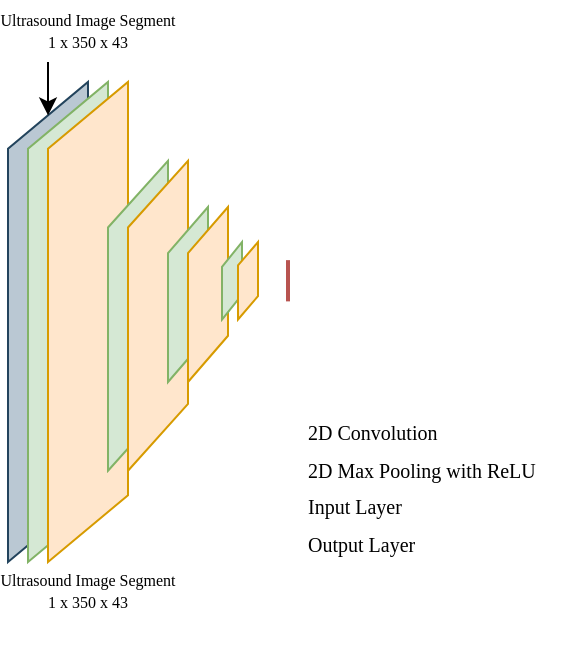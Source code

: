 <mxfile version="22.1.5" type="github">
  <diagram name="Page-1" id="f-5v2sI5h4t3cFkbrv8b">
    <mxGraphModel dx="363" dy="187" grid="1" gridSize="10" guides="1" tooltips="1" connect="1" arrows="1" fold="1" page="1" pageScale="1" pageWidth="850" pageHeight="1100" math="0" shadow="0">
      <root>
        <mxCell id="0" />
        <mxCell id="1" parent="0" />
        <mxCell id="Wa3p7uX86l7QjgIijev7-48" value="" style="verticalLabelPosition=bottom;verticalAlign=top;html=1;shape=mxgraph.infographic.parallelogram;dx=16.69;fillColor=#bac8d3;strokeColor=#23445d;flipH=0;flipV=1;direction=south;" vertex="1" parent="1">
          <mxGeometry x="160" y="40" width="40" height="240" as="geometry" />
        </mxCell>
        <mxCell id="Wa3p7uX86l7QjgIijev7-49" value="" style="verticalLabelPosition=bottom;verticalAlign=top;html=1;shape=mxgraph.infographic.parallelogram;dx=16.69;fillColor=#d5e8d4;strokeColor=#82b366;flipH=0;flipV=1;direction=south;" vertex="1" parent="1">
          <mxGeometry x="170" y="40" width="40" height="240" as="geometry" />
        </mxCell>
        <mxCell id="Wa3p7uX86l7QjgIijev7-50" value="" style="verticalLabelPosition=bottom;verticalAlign=top;html=1;shape=mxgraph.infographic.parallelogram;dx=16.69;fillColor=#ffe6cc;strokeColor=#d79b00;flipH=0;flipV=1;direction=south;" vertex="1" parent="1">
          <mxGeometry x="180" y="40" width="40" height="240" as="geometry" />
        </mxCell>
        <mxCell id="Wa3p7uX86l7QjgIijev7-52" value="" style="verticalLabelPosition=bottom;verticalAlign=top;html=1;shape=mxgraph.infographic.parallelogram;dx=16.69;fillColor=#d5e8d4;strokeColor=#82b366;flipH=0;flipV=1;direction=south;" vertex="1" parent="1">
          <mxGeometry x="210" y="79.37" width="30" height="155" as="geometry" />
        </mxCell>
        <mxCell id="Wa3p7uX86l7QjgIijev7-54" value="" style="verticalLabelPosition=bottom;verticalAlign=top;html=1;shape=mxgraph.infographic.parallelogram;dx=16.69;fillColor=#ffe6cc;strokeColor=#d79b00;flipH=0;flipV=1;direction=south;" vertex="1" parent="1">
          <mxGeometry x="220" y="79.37" width="30" height="155" as="geometry" />
        </mxCell>
        <mxCell id="Wa3p7uX86l7QjgIijev7-63" value="" style="verticalLabelPosition=bottom;verticalAlign=top;html=1;shape=mxgraph.infographic.parallelogram;dx=11.56;fillColor=#d5e8d4;strokeColor=#82b366;flipH=0;flipV=1;direction=south;" vertex="1" parent="1">
          <mxGeometry x="240" y="102.49" width="20" height="87.51" as="geometry" />
        </mxCell>
        <mxCell id="Wa3p7uX86l7QjgIijev7-69" value="" style="verticalLabelPosition=bottom;verticalAlign=top;html=1;shape=mxgraph.infographic.parallelogram;dx=11.56;fillColor=#ffe6cc;strokeColor=#d79b00;flipH=0;flipV=1;direction=south;" vertex="1" parent="1">
          <mxGeometry x="250" y="102.49" width="20" height="87.51" as="geometry" />
        </mxCell>
        <mxCell id="Wa3p7uX86l7QjgIijev7-66" value="" style="verticalLabelPosition=bottom;verticalAlign=top;html=1;shape=mxgraph.infographic.parallelogram;dx=6.24;fillColor=#d5e8d4;strokeColor=#82b366;flipH=0;flipV=1;direction=south;" vertex="1" parent="1">
          <mxGeometry x="267" y="120" width="10" height="38.76" as="geometry" />
        </mxCell>
        <mxCell id="Wa3p7uX86l7QjgIijev7-67" value="" style="verticalLabelPosition=bottom;verticalAlign=top;html=1;shape=mxgraph.infographic.parallelogram;dx=5.86;fillColor=#ffe6cc;strokeColor=#d79b00;flipH=0;flipV=1;direction=south;" vertex="1" parent="1">
          <mxGeometry x="275" y="120" width="10" height="38.76" as="geometry" />
        </mxCell>
        <mxCell id="Wa3p7uX86l7QjgIijev7-70" value="" style="endArrow=none;html=1;rounded=0;fillColor=#f8cecc;strokeColor=#b85450;strokeWidth=2;shadow=0;" edge="1" parent="1">
          <mxGeometry width="50" height="50" relative="1" as="geometry">
            <mxPoint x="300" y="149.69" as="sourcePoint" />
            <mxPoint x="300" y="129.07" as="targetPoint" />
          </mxGeometry>
        </mxCell>
        <mxCell id="Wa3p7uX86l7QjgIijev7-71" value="&lt;h1 style=&quot;font-size: 10px;&quot;&gt;&lt;span data-darkreader-inline-color=&quot;&quot; data-darkreader-inline-bgcolor=&quot;&quot; style=&quot;font-family: DQD_PXNZRMz7GEKOn7Fx; background-color: initial; color: rgb(0, 0, 0); font-weight: normal; --darkreader-inline-bgcolor: initial; --darkreader-inline-color: #bab8b6; font-size: 10px;&quot;&gt;&lt;font style=&quot;font-size: 10px;&quot;&gt;2D Convolution&lt;/font&gt;&lt;/span&gt;&lt;/h1&gt;&lt;h1 style=&quot;font-size: 10px;&quot;&gt;&lt;span data-darkreader-inline-color=&quot;&quot; data-darkreader-inline-bgcolor=&quot;&quot; style=&quot;font-family: DQD_PXNZRMz7GEKOn7Fx; background-color: initial; color: rgb(0, 0, 0); font-weight: normal; --darkreader-inline-bgcolor: initial; --darkreader-inline-color: #bab8b6; font-size: 10px;&quot;&gt;&lt;font style=&quot;font-size: 10px;&quot;&gt;2D Max Pooling with ReLU&lt;/font&gt;&lt;/span&gt;&lt;/h1&gt;&lt;h1 style=&quot;font-size: 10px;&quot;&gt;&lt;font style=&quot;font-size: 10px;&quot; face=&quot;DQD_PXNZRMz7GEKOn7Fx&quot;&gt;&lt;span style=&quot;font-weight: 400; font-size: 10px;&quot;&gt;Input Layer&lt;/span&gt;&lt;/font&gt;&lt;/h1&gt;&lt;div style=&quot;font-size: 10px;&quot;&gt;&lt;font style=&quot;font-size: 10px;&quot; face=&quot;DQD_PXNZRMz7GEKOn7Fx&quot;&gt;&lt;span style=&quot;font-weight: 400; font-size: 10px;&quot;&gt;Output Layer&lt;/span&gt;&lt;/font&gt;&lt;/div&gt;" style="text;html=1;strokeColor=none;fillColor=none;spacing=0;spacingTop=0;whiteSpace=wrap;overflow=hidden;rounded=0;verticalAlign=middle;fontSize=10;" vertex="1" parent="1">
          <mxGeometry x="310" y="200" width="130" height="80" as="geometry" />
        </mxCell>
        <mxCell id="Wa3p7uX86l7QjgIijev7-73" value="&lt;p style=&quot;line-height: 40%; font-size: 8px;&quot;&gt;&lt;span data-darkreader-inline-color=&quot;&quot; data-darkreader-inline-bgcolor=&quot;&quot; style=&quot;background-color: initial; color: rgb(0, 0, 0); font-family: &amp;quot;Times New Roman&amp;quot;; --darkreader-inline-bgcolor: initial; --darkreader-inline-color: #bab8b6;&quot;&gt;Ultrasound&amp;nbsp;&lt;/span&gt;&lt;span data-darkreader-inline-color=&quot;&quot; data-darkreader-inline-bgcolor=&quot;&quot; style=&quot;background-color: initial; color: rgb(0, 0, 0); font-family: &amp;quot;Times New Roman&amp;quot;; --darkreader-inline-bgcolor: initial; --darkreader-inline-color: #bab8b6;&quot;&gt;Image&amp;nbsp;&lt;/span&gt;&lt;span data-darkreader-inline-color=&quot;&quot; data-darkreader-inline-bgcolor=&quot;&quot; style=&quot;background-color: initial; color: rgb(0, 0, 0); font-family: &amp;quot;Times New Roman&amp;quot;; --darkreader-inline-bgcolor: initial; --darkreader-inline-color: #bab8b6;&quot;&gt;Segment&lt;/span&gt;&lt;/p&gt;&lt;p style=&quot;line-height: 40%; font-size: 8px;&quot;&gt;&lt;span data-darkreader-inline-color=&quot;&quot; data-darkreader-inline-bgcolor=&quot;&quot; style=&quot;background-color: initial; color: rgb(0, 0, 0); font-family: &amp;quot;Times New Roman&amp;quot;; --darkreader-inline-bgcolor: initial; --darkreader-inline-color: #bab8b6;&quot;&gt;1 x 350 x 43&lt;/span&gt;&lt;br&gt;&lt;/p&gt;&lt;p style=&quot;line-height: 40%; font-size: 8px;&quot;&gt;&lt;span data-darkreader-inline-color=&quot;&quot; data-darkreader-inline-bgcolor=&quot;&quot; style=&quot;background-color: initial; color: rgb(0, 0, 0); font-family: &amp;quot;Times New Roman&amp;quot;; --darkreader-inline-bgcolor: initial; --darkreader-inline-color: #bab8b6;&quot;&gt;&lt;br&gt;&lt;/span&gt;&lt;/p&gt;" style="text;html=1;strokeColor=none;fillColor=none;align=center;verticalAlign=middle;whiteSpace=wrap;rounded=0;spacing=0;fontSize=8;" vertex="1" parent="1">
          <mxGeometry x="160" y="10" width="80" height="20" as="geometry" />
        </mxCell>
        <mxCell id="Wa3p7uX86l7QjgIijev7-76" value="" style="endArrow=classic;html=1;rounded=0;exitX=0.25;exitY=1;exitDx=0;exitDy=0;entryX=0;entryY=0.5;entryDx=223.31;entryDy=0;entryPerimeter=0;" edge="1" parent="1" source="Wa3p7uX86l7QjgIijev7-73" target="Wa3p7uX86l7QjgIijev7-48">
          <mxGeometry width="50" height="50" relative="1" as="geometry">
            <mxPoint x="170" y="70" as="sourcePoint" />
            <mxPoint x="220" y="20" as="targetPoint" />
          </mxGeometry>
        </mxCell>
        <mxCell id="Wa3p7uX86l7QjgIijev7-78" value="&lt;p style=&quot;line-height: 40%; font-size: 8px;&quot;&gt;&lt;span data-darkreader-inline-color=&quot;&quot; data-darkreader-inline-bgcolor=&quot;&quot; style=&quot;background-color: initial; color: rgb(0, 0, 0); font-family: &amp;quot;Times New Roman&amp;quot;; --darkreader-inline-bgcolor: initial; --darkreader-inline-color: #bab8b6;&quot;&gt;Ultrasound&amp;nbsp;&lt;/span&gt;&lt;span data-darkreader-inline-color=&quot;&quot; data-darkreader-inline-bgcolor=&quot;&quot; style=&quot;background-color: initial; color: rgb(0, 0, 0); font-family: &amp;quot;Times New Roman&amp;quot;; --darkreader-inline-bgcolor: initial; --darkreader-inline-color: #bab8b6;&quot;&gt;Image&amp;nbsp;&lt;/span&gt;&lt;span data-darkreader-inline-color=&quot;&quot; data-darkreader-inline-bgcolor=&quot;&quot; style=&quot;background-color: initial; color: rgb(0, 0, 0); font-family: &amp;quot;Times New Roman&amp;quot;; --darkreader-inline-bgcolor: initial; --darkreader-inline-color: #bab8b6;&quot;&gt;Segment&lt;/span&gt;&lt;/p&gt;&lt;p style=&quot;line-height: 40%; font-size: 8px;&quot;&gt;&lt;span data-darkreader-inline-color=&quot;&quot; data-darkreader-inline-bgcolor=&quot;&quot; style=&quot;background-color: initial; color: rgb(0, 0, 0); font-family: &amp;quot;Times New Roman&amp;quot;; --darkreader-inline-bgcolor: initial; --darkreader-inline-color: #bab8b6;&quot;&gt;1 x 350 x 43&lt;/span&gt;&lt;br&gt;&lt;/p&gt;&lt;p style=&quot;line-height: 40%; font-size: 8px;&quot;&gt;&lt;span data-darkreader-inline-color=&quot;&quot; data-darkreader-inline-bgcolor=&quot;&quot; style=&quot;background-color: initial; color: rgb(0, 0, 0); font-family: &amp;quot;Times New Roman&amp;quot;; --darkreader-inline-bgcolor: initial; --darkreader-inline-color: #bab8b6;&quot;&gt;&lt;br&gt;&lt;/span&gt;&lt;/p&gt;" style="text;html=1;strokeColor=none;fillColor=none;align=center;verticalAlign=middle;whiteSpace=wrap;rounded=0;spacing=0;fontSize=8;" vertex="1" parent="1">
          <mxGeometry x="160" y="290" width="80" height="20" as="geometry" />
        </mxCell>
      </root>
    </mxGraphModel>
  </diagram>
</mxfile>
